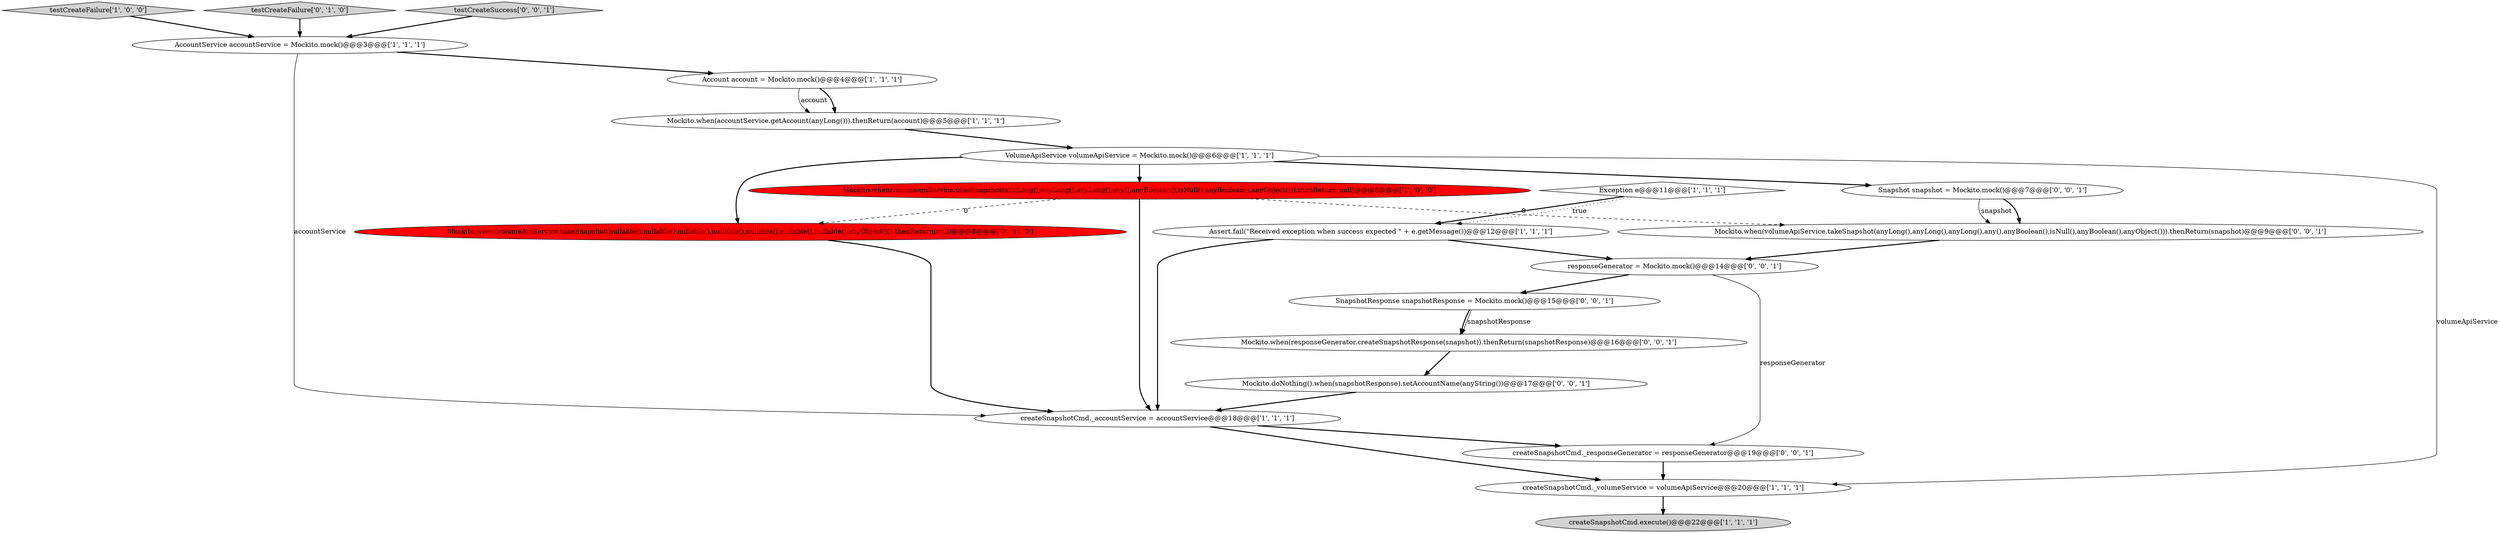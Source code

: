 digraph {
10 [style = filled, label = "VolumeApiService volumeApiService = Mockito.mock()@@@6@@@['1', '1', '1']", fillcolor = white, shape = ellipse image = "AAA0AAABBB1BBB"];
8 [style = filled, label = "Assert.fail(\"Received exception when success expected \" + e.getMessage())@@@12@@@['1', '1', '1']", fillcolor = white, shape = ellipse image = "AAA0AAABBB1BBB"];
6 [style = filled, label = "Mockito.when(volumeApiService.takeSnapshot(anyLong(),anyLong(),anyLong(),any(),anyBoolean(),isNull(),anyBoolean(),anyObject())).thenReturn(null)@@@8@@@['1', '0', '0']", fillcolor = red, shape = ellipse image = "AAA1AAABBB1BBB"];
5 [style = filled, label = "createSnapshotCmd._accountService = accountService@@@18@@@['1', '1', '1']", fillcolor = white, shape = ellipse image = "AAA0AAABBB1BBB"];
0 [style = filled, label = "createSnapshotCmd.execute()@@@22@@@['1', '1', '1']", fillcolor = lightgray, shape = ellipse image = "AAA0AAABBB1BBB"];
7 [style = filled, label = "Exception e@@@11@@@['1', '1', '1']", fillcolor = white, shape = diamond image = "AAA0AAABBB1BBB"];
15 [style = filled, label = "createSnapshotCmd._responseGenerator = responseGenerator@@@19@@@['0', '0', '1']", fillcolor = white, shape = ellipse image = "AAA0AAABBB3BBB"];
4 [style = filled, label = "testCreateFailure['1', '0', '0']", fillcolor = lightgray, shape = diamond image = "AAA0AAABBB1BBB"];
3 [style = filled, label = "createSnapshotCmd._volumeService = volumeApiService@@@20@@@['1', '1', '1']", fillcolor = white, shape = ellipse image = "AAA0AAABBB1BBB"];
13 [style = filled, label = "responseGenerator = Mockito.mock()@@@14@@@['0', '0', '1']", fillcolor = white, shape = ellipse image = "AAA0AAABBB3BBB"];
20 [style = filled, label = "SnapshotResponse snapshotResponse = Mockito.mock()@@@15@@@['0', '0', '1']", fillcolor = white, shape = ellipse image = "AAA0AAABBB3BBB"];
2 [style = filled, label = "Account account = Mockito.mock()@@@4@@@['1', '1', '1']", fillcolor = white, shape = ellipse image = "AAA0AAABBB1BBB"];
1 [style = filled, label = "Mockito.when(accountService.getAccount(anyLong())).thenReturn(account)@@@5@@@['1', '1', '1']", fillcolor = white, shape = ellipse image = "AAA0AAABBB1BBB"];
12 [style = filled, label = "testCreateFailure['0', '1', '0']", fillcolor = lightgray, shape = diamond image = "AAA0AAABBB2BBB"];
11 [style = filled, label = "Mockito.when(volumeApiService.takeSnapshot(nullable(),nullable(),nullable(),nullable(),nullable(),nullable(),nullable(),anyObject())).thenReturn(null)@@@8@@@['0', '1', '0']", fillcolor = red, shape = ellipse image = "AAA1AAABBB2BBB"];
17 [style = filled, label = "Mockito.when(responseGenerator.createSnapshotResponse(snapshot)).thenReturn(snapshotResponse)@@@16@@@['0', '0', '1']", fillcolor = white, shape = ellipse image = "AAA0AAABBB3BBB"];
14 [style = filled, label = "testCreateSuccess['0', '0', '1']", fillcolor = lightgray, shape = diamond image = "AAA0AAABBB3BBB"];
18 [style = filled, label = "Mockito.when(volumeApiService.takeSnapshot(anyLong(),anyLong(),anyLong(),any(),anyBoolean(),isNull(),anyBoolean(),anyObject())).thenReturn(snapshot)@@@9@@@['0', '0', '1']", fillcolor = white, shape = ellipse image = "AAA0AAABBB3BBB"];
9 [style = filled, label = "AccountService accountService = Mockito.mock()@@@3@@@['1', '1', '1']", fillcolor = white, shape = ellipse image = "AAA0AAABBB1BBB"];
19 [style = filled, label = "Snapshot snapshot = Mockito.mock()@@@7@@@['0', '0', '1']", fillcolor = white, shape = ellipse image = "AAA0AAABBB3BBB"];
16 [style = filled, label = "Mockito.doNothing().when(snapshotResponse).setAccountName(anyString())@@@17@@@['0', '0', '1']", fillcolor = white, shape = ellipse image = "AAA0AAABBB3BBB"];
5->3 [style = bold, label=""];
4->9 [style = bold, label=""];
19->18 [style = bold, label=""];
20->17 [style = bold, label=""];
10->3 [style = solid, label="volumeApiService"];
9->2 [style = bold, label=""];
2->1 [style = bold, label=""];
10->19 [style = bold, label=""];
6->11 [style = dashed, label="0"];
5->15 [style = bold, label=""];
7->8 [style = bold, label=""];
12->9 [style = bold, label=""];
15->3 [style = bold, label=""];
10->6 [style = bold, label=""];
19->18 [style = solid, label="snapshot"];
3->0 [style = bold, label=""];
6->18 [style = dashed, label="0"];
6->5 [style = bold, label=""];
11->5 [style = bold, label=""];
10->11 [style = bold, label=""];
8->5 [style = bold, label=""];
2->1 [style = solid, label="account"];
18->13 [style = bold, label=""];
16->5 [style = bold, label=""];
14->9 [style = bold, label=""];
7->8 [style = dotted, label="true"];
1->10 [style = bold, label=""];
20->17 [style = solid, label="snapshotResponse"];
17->16 [style = bold, label=""];
8->13 [style = bold, label=""];
13->15 [style = solid, label="responseGenerator"];
13->20 [style = bold, label=""];
9->5 [style = solid, label="accountService"];
}
